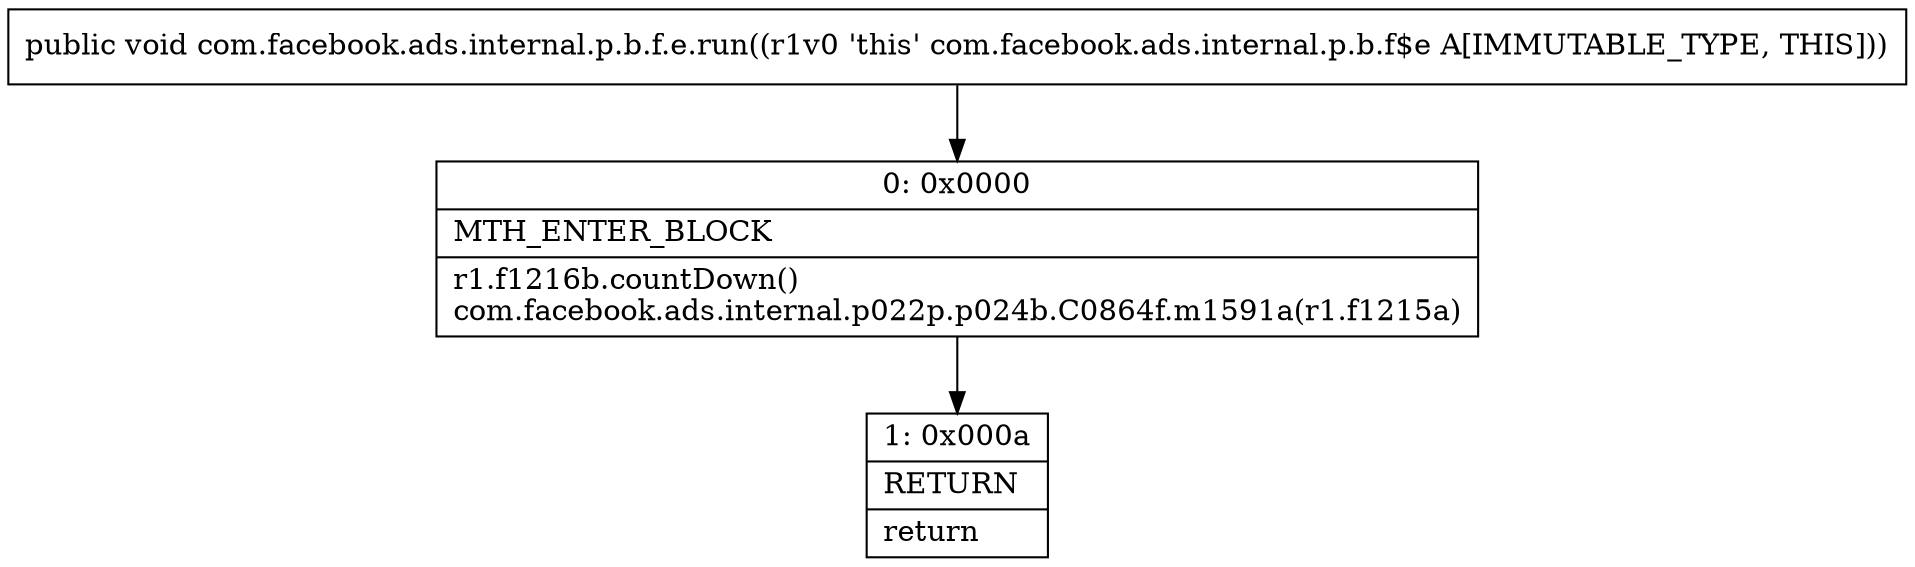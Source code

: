digraph "CFG forcom.facebook.ads.internal.p.b.f.e.run()V" {
Node_0 [shape=record,label="{0\:\ 0x0000|MTH_ENTER_BLOCK\l|r1.f1216b.countDown()\lcom.facebook.ads.internal.p022p.p024b.C0864f.m1591a(r1.f1215a)\l}"];
Node_1 [shape=record,label="{1\:\ 0x000a|RETURN\l|return\l}"];
MethodNode[shape=record,label="{public void com.facebook.ads.internal.p.b.f.e.run((r1v0 'this' com.facebook.ads.internal.p.b.f$e A[IMMUTABLE_TYPE, THIS])) }"];
MethodNode -> Node_0;
Node_0 -> Node_1;
}

